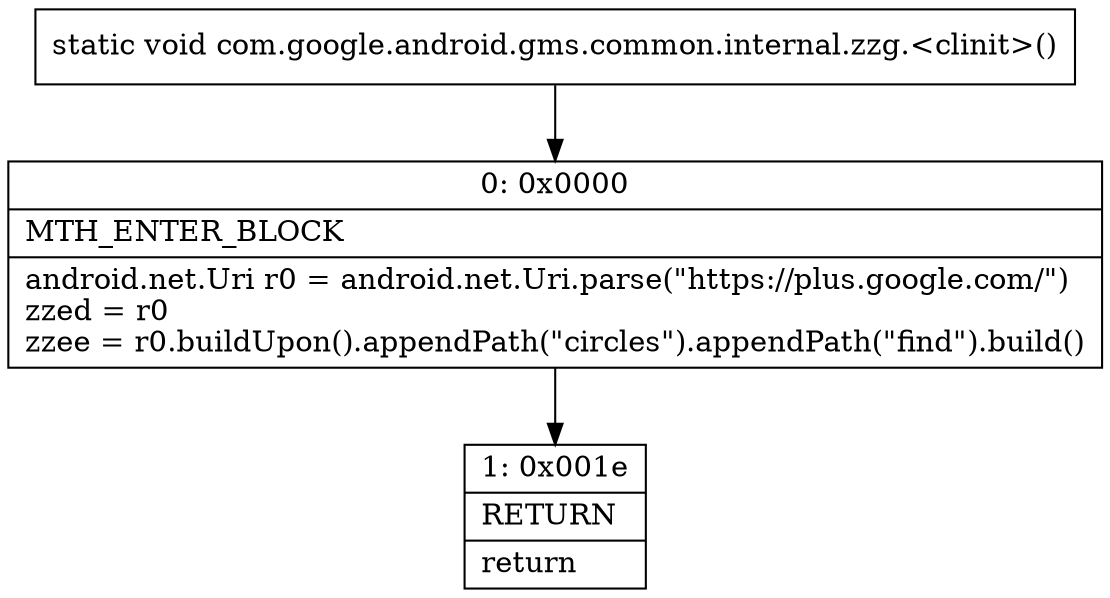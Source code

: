 digraph "CFG forcom.google.android.gms.common.internal.zzg.\<clinit\>()V" {
Node_0 [shape=record,label="{0\:\ 0x0000|MTH_ENTER_BLOCK\l|android.net.Uri r0 = android.net.Uri.parse(\"https:\/\/plus.google.com\/\")\lzzed = r0\lzzee = r0.buildUpon().appendPath(\"circles\").appendPath(\"find\").build()\l}"];
Node_1 [shape=record,label="{1\:\ 0x001e|RETURN\l|return\l}"];
MethodNode[shape=record,label="{static void com.google.android.gms.common.internal.zzg.\<clinit\>() }"];
MethodNode -> Node_0;
Node_0 -> Node_1;
}

